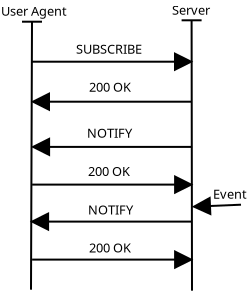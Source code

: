 <?xml version="1.0" encoding="UTF-8"?>
<dia:diagram xmlns:dia="http://www.lysator.liu.se/~alla/dia/"><dia:layer name="Background" visible="true"><dia:object type="Standard - Line" version="0" id="O0"><dia:attribute name="obj_pos"><dia:point val="1.85,1.05"/></dia:attribute><dia:attribute name="obj_bb"><dia:rectangle val="1.75,1.0;1.9,14.5"/></dia:attribute><dia:attribute name="conn_endpoints"><dia:point val="1.85,1.05"/><dia:point val="1.8,14.45"/></dia:attribute><dia:attribute name="numcp"><dia:int val="1"/></dia:attribute><dia:connections><dia:connection handle="0" to="O6" connection="0"/></dia:connections></dia:object><dia:object type="Standard - Line" version="0" id="O1"><dia:attribute name="obj_pos"><dia:point val="9.83,0.98"/></dia:attribute><dia:attribute name="obj_bb"><dia:rectangle val="9.78,0.93;9.9,14.55"/></dia:attribute><dia:attribute name="conn_endpoints"><dia:point val="9.83,0.98"/><dia:point val="9.85,14.5"/></dia:attribute><dia:attribute name="numcp"><dia:int val="1"/></dia:attribute><dia:connections><dia:connection handle="0" to="O7" connection="0"/></dia:connections></dia:object><dia:object type="Standard - Line" version="0" id="O2"><dia:attribute name="obj_pos"><dia:point val="1.85,3.05"/></dia:attribute><dia:attribute name="obj_bb"><dia:rectangle val="1.8,2.25;9.9,3.85"/></dia:attribute><dia:attribute name="conn_endpoints"><dia:point val="1.85,3.05"/><dia:point val="9.85,3.05"/></dia:attribute><dia:attribute name="numcp"><dia:int val="1"/></dia:attribute><dia:attribute name="end_arrow"><dia:enum val="3"/></dia:attribute><dia:attribute name="end_arrow_length"><dia:real val="0.8"/></dia:attribute><dia:attribute name="end_arrow_width"><dia:real val="0.8"/></dia:attribute></dia:object><dia:object type="Standard - Line" version="0" id="O3"><dia:attribute name="obj_pos"><dia:point val="9.85,5.05"/></dia:attribute><dia:attribute name="obj_bb"><dia:rectangle val="1.8,4.25;9.9,5.85"/></dia:attribute><dia:attribute name="conn_endpoints"><dia:point val="9.85,5.05"/><dia:point val="1.85,5.05"/></dia:attribute><dia:attribute name="numcp"><dia:int val="1"/></dia:attribute><dia:attribute name="end_arrow"><dia:enum val="3"/></dia:attribute><dia:attribute name="end_arrow_length"><dia:real val="0.8"/></dia:attribute><dia:attribute name="end_arrow_width"><dia:real val="0.8"/></dia:attribute></dia:object><dia:object type="Standard - Text" version="0" id="O4"><dia:attribute name="obj_pos"><dia:point val="4.05,2.65"/></dia:attribute><dia:attribute name="obj_bb"><dia:rectangle val="4.05,1.978;7.572,3.095"/></dia:attribute><dia:attribute name="text"><dia:composite type="text"><dia:attribute name="string"><dia:string>#SUBSCRIBE#</dia:string></dia:attribute><dia:attribute name="font"><dia:font family="sans" style="0" name="Courier"/></dia:attribute><dia:attribute name="height"><dia:real val="0.8"/></dia:attribute><dia:attribute name="pos"><dia:point val="4.05,2.65"/></dia:attribute><dia:attribute name="color"><dia:color val="#000000"/></dia:attribute><dia:attribute name="alignment"><dia:enum val="0"/></dia:attribute></dia:composite></dia:attribute></dia:object><dia:object type="Standard - Text" version="0" id="O5"><dia:attribute name="obj_pos"><dia:point val="4.7,4.55"/></dia:attribute><dia:attribute name="obj_bb"><dia:rectangle val="4.7,3.877;6.772,4.995"/></dia:attribute><dia:attribute name="text"><dia:composite type="text"><dia:attribute name="string"><dia:string>#200 OK#</dia:string></dia:attribute><dia:attribute name="font"><dia:font family="sans" style="0" name="Courier"/></dia:attribute><dia:attribute name="height"><dia:real val="0.8"/></dia:attribute><dia:attribute name="pos"><dia:point val="4.7,4.55"/></dia:attribute><dia:attribute name="color"><dia:color val="#000000"/></dia:attribute><dia:attribute name="alignment"><dia:enum val="0"/></dia:attribute></dia:composite></dia:attribute></dia:object><dia:object type="Standard - Line" version="0" id="O6"><dia:attribute name="obj_pos"><dia:point val="1.35,1.05"/></dia:attribute><dia:attribute name="obj_bb"><dia:rectangle val="1.3,1;2.4,1.1"/></dia:attribute><dia:attribute name="conn_endpoints"><dia:point val="1.35,1.05"/><dia:point val="2.35,1.05"/></dia:attribute><dia:attribute name="numcp"><dia:int val="1"/></dia:attribute></dia:object><dia:object type="Standard - Line" version="0" id="O7"><dia:attribute name="obj_pos"><dia:point val="9.33,0.98"/></dia:attribute><dia:attribute name="obj_bb"><dia:rectangle val="9.28,0.93;10.38,1.03"/></dia:attribute><dia:attribute name="conn_endpoints"><dia:point val="9.33,0.98"/><dia:point val="10.33,0.98"/></dia:attribute><dia:attribute name="numcp"><dia:int val="1"/></dia:attribute></dia:object><dia:object type="Standard - Text" version="0" id="O8"><dia:attribute name="obj_pos"><dia:point val="0.3,0.75"/></dia:attribute><dia:attribute name="obj_bb"><dia:rectangle val="0.3,0.1;3.35,1.15"/></dia:attribute><dia:attribute name="text"><dia:composite type="text"><dia:attribute name="string"><dia:string>#User Agent#</dia:string></dia:attribute><dia:attribute name="font"><dia:font family="sans" style="0" name="Courier"/></dia:attribute><dia:attribute name="height"><dia:real val="0.8"/></dia:attribute><dia:attribute name="pos"><dia:point val="0.3,0.75"/></dia:attribute><dia:attribute name="color"><dia:color val="#000000"/></dia:attribute><dia:attribute name="alignment"><dia:enum val="0"/></dia:attribute></dia:composite></dia:attribute></dia:object><dia:object type="Standard - Text" version="0" id="O9"><dia:attribute name="obj_pos"><dia:point val="8.85,0.7"/></dia:attribute><dia:attribute name="obj_bb"><dia:rectangle val="8.85,0.028;10.672,1.145"/></dia:attribute><dia:attribute name="text"><dia:composite type="text"><dia:attribute name="string"><dia:string>#Server#</dia:string></dia:attribute><dia:attribute name="font"><dia:font family="sans" style="0" name="Courier"/></dia:attribute><dia:attribute name="height"><dia:real val="0.8"/></dia:attribute><dia:attribute name="pos"><dia:point val="8.85,0.7"/></dia:attribute><dia:attribute name="color"><dia:color val="#000000"/></dia:attribute><dia:attribute name="alignment"><dia:enum val="0"/></dia:attribute></dia:composite></dia:attribute></dia:object><dia:object type="Standard - Line" version="0" id="O10"><dia:attribute name="obj_pos"><dia:point val="9.855,7.31"/></dia:attribute><dia:attribute name="obj_bb"><dia:rectangle val="1.805,6.51;9.905,8.11"/></dia:attribute><dia:attribute name="conn_endpoints"><dia:point val="9.855,7.31"/><dia:point val="1.855,7.31"/></dia:attribute><dia:attribute name="numcp"><dia:int val="1"/></dia:attribute><dia:attribute name="end_arrow"><dia:enum val="3"/></dia:attribute><dia:attribute name="end_arrow_length"><dia:real val="0.8"/></dia:attribute><dia:attribute name="end_arrow_width"><dia:real val="0.8"/></dia:attribute></dia:object><dia:object type="Standard - Text" version="0" id="O11"><dia:attribute name="obj_pos"><dia:point val="4.655,8.76"/></dia:attribute><dia:attribute name="obj_bb"><dia:rectangle val="4.655,8.088;6.728,9.205"/></dia:attribute><dia:attribute name="text"><dia:composite type="text"><dia:attribute name="string"><dia:string>#200 OK#</dia:string></dia:attribute><dia:attribute name="font"><dia:font family="sans" style="0" name="Courier"/></dia:attribute><dia:attribute name="height"><dia:real val="0.8"/></dia:attribute><dia:attribute name="pos"><dia:point val="4.655,8.76"/></dia:attribute><dia:attribute name="color"><dia:color val="#000000"/></dia:attribute><dia:attribute name="alignment"><dia:enum val="0"/></dia:attribute></dia:composite></dia:attribute></dia:object><dia:object type="Standard - Text" version="0" id="O12"><dia:attribute name="obj_pos"><dia:point val="4.6,6.85"/></dia:attribute><dia:attribute name="obj_bb"><dia:rectangle val="4.6,6.178;6.772,7.295"/></dia:attribute><dia:attribute name="text"><dia:composite type="text"><dia:attribute name="string"><dia:string>#NOTIFY#</dia:string></dia:attribute><dia:attribute name="font"><dia:font family="sans" style="0" name="Courier"/></dia:attribute><dia:attribute name="height"><dia:real val="0.8"/></dia:attribute><dia:attribute name="pos"><dia:point val="4.6,6.85"/></dia:attribute><dia:attribute name="color"><dia:color val="#000000"/></dia:attribute><dia:attribute name="alignment"><dia:enum val="0"/></dia:attribute></dia:composite></dia:attribute></dia:object><dia:object type="Standard - Line" version="0" id="O13"><dia:attribute name="obj_pos"><dia:point val="1.855,9.195"/></dia:attribute><dia:attribute name="obj_bb"><dia:rectangle val="1.805,8.395;9.905,9.995"/></dia:attribute><dia:attribute name="conn_endpoints"><dia:point val="1.855,9.195"/><dia:point val="9.855,9.195"/></dia:attribute><dia:attribute name="numcp"><dia:int val="1"/></dia:attribute><dia:attribute name="end_arrow"><dia:enum val="3"/></dia:attribute><dia:attribute name="end_arrow_length"><dia:real val="0.8"/></dia:attribute><dia:attribute name="end_arrow_width"><dia:real val="0.8"/></dia:attribute></dia:object><dia:object type="Standard - Line" version="0" id="O14"><dia:attribute name="obj_pos"><dia:point val="12.3,10.2"/></dia:attribute><dia:attribute name="obj_bb"><dia:rectangle val="9.817,9.499;12.352,11.101"/></dia:attribute><dia:attribute name="conn_endpoints"><dia:point val="12.3,10.2"/><dia:point val="9.9,10.3"/></dia:attribute><dia:attribute name="numcp"><dia:int val="1"/></dia:attribute><dia:attribute name="end_arrow"><dia:enum val="3"/></dia:attribute><dia:attribute name="end_arrow_length"><dia:real val="0.8"/></dia:attribute><dia:attribute name="end_arrow_width"><dia:real val="0.8"/></dia:attribute></dia:object><dia:object type="Standard - Text" version="0" id="O15"><dia:attribute name="obj_pos"><dia:point val="10.9,9.9"/></dia:attribute><dia:attribute name="obj_bb"><dia:rectangle val="10.9,9.227;12.473,10.345"/></dia:attribute><dia:attribute name="text"><dia:composite type="text"><dia:attribute name="string"><dia:string>#Event#</dia:string></dia:attribute><dia:attribute name="font"><dia:font family="sans" style="0" name="Courier"/></dia:attribute><dia:attribute name="height"><dia:real val="0.8"/></dia:attribute><dia:attribute name="pos"><dia:point val="10.9,9.9"/></dia:attribute><dia:attribute name="color"><dia:color val="#000000"/></dia:attribute><dia:attribute name="alignment"><dia:enum val="0"/></dia:attribute></dia:composite></dia:attribute></dia:object><dia:object type="Standard - Line" version="0" id="O16"><dia:attribute name="obj_pos"><dia:point val="9.805,11.045"/></dia:attribute><dia:attribute name="obj_bb"><dia:rectangle val="1.755,10.245;9.855,11.845"/></dia:attribute><dia:attribute name="conn_endpoints"><dia:point val="9.805,11.045"/><dia:point val="1.805,11.045"/></dia:attribute><dia:attribute name="numcp"><dia:int val="1"/></dia:attribute><dia:attribute name="end_arrow"><dia:enum val="3"/></dia:attribute><dia:attribute name="end_arrow_length"><dia:real val="0.8"/></dia:attribute><dia:attribute name="end_arrow_width"><dia:real val="0.8"/></dia:attribute></dia:object><dia:object type="Standard - Text" version="0" id="O17"><dia:attribute name="obj_pos"><dia:point val="4.655,10.695"/></dia:attribute><dia:attribute name="obj_bb"><dia:rectangle val="4.655,10.023;6.827,11.14"/></dia:attribute><dia:attribute name="text"><dia:composite type="text"><dia:attribute name="string"><dia:string>#NOTIFY#</dia:string></dia:attribute><dia:attribute name="font"><dia:font family="sans" style="0" name="Courier"/></dia:attribute><dia:attribute name="height"><dia:real val="0.8"/></dia:attribute><dia:attribute name="pos"><dia:point val="4.655,10.695"/></dia:attribute><dia:attribute name="color"><dia:color val="#000000"/></dia:attribute><dia:attribute name="alignment"><dia:enum val="0"/></dia:attribute></dia:composite></dia:attribute></dia:object><dia:object type="Standard - Line" version="0" id="O18"><dia:attribute name="obj_pos"><dia:point val="1.855,12.945"/></dia:attribute><dia:attribute name="obj_bb"><dia:rectangle val="1.805,12.145;9.905,13.745"/></dia:attribute><dia:attribute name="conn_endpoints"><dia:point val="1.855,12.945"/><dia:point val="9.855,12.945"/></dia:attribute><dia:attribute name="numcp"><dia:int val="1"/></dia:attribute><dia:attribute name="end_arrow"><dia:enum val="3"/></dia:attribute><dia:attribute name="end_arrow_length"><dia:real val="0.8"/></dia:attribute><dia:attribute name="end_arrow_width"><dia:real val="0.8"/></dia:attribute></dia:object><dia:object type="Standard - Text" version="0" id="O19"><dia:attribute name="obj_pos"><dia:point val="4.705,12.595"/></dia:attribute><dia:attribute name="obj_bb"><dia:rectangle val="4.705,11.922;6.777,13.04"/></dia:attribute><dia:attribute name="text"><dia:composite type="text"><dia:attribute name="string"><dia:string>#200 OK#</dia:string></dia:attribute><dia:attribute name="font"><dia:font family="sans" style="0" name="Courier"/></dia:attribute><dia:attribute name="height"><dia:real val="0.8"/></dia:attribute><dia:attribute name="pos"><dia:point val="4.705,12.595"/></dia:attribute><dia:attribute name="color"><dia:color val="#000000"/></dia:attribute><dia:attribute name="alignment"><dia:enum val="0"/></dia:attribute></dia:composite></dia:attribute></dia:object></dia:layer></dia:diagram>
